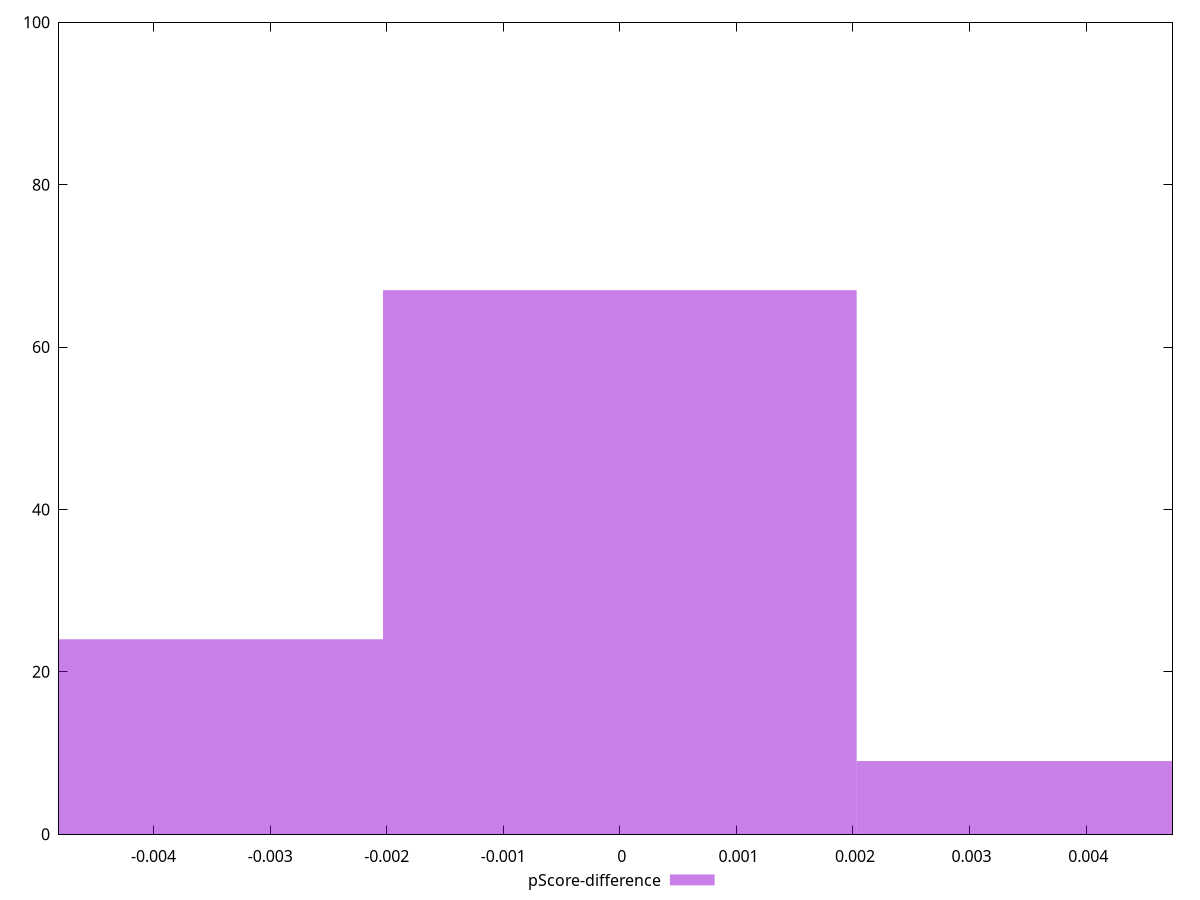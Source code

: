 reset

$pScoreDifference <<EOF
0.004062893748871381 9
0 67
-0.004062893748871381 24
EOF

set key outside below
set boxwidth 0.004062893748871381
set xrange [-0.004811111111111099:0.004740833342075423]
set yrange [0:100]
set trange [0:100]
set style fill transparent solid 0.5 noborder
set terminal svg size 640, 490 enhanced background rgb 'white'
set output "report_00013_2021-02-09T12-04-24.940Z/uses-rel-preconnect/samples/pages+cached+noadtech+nomedia/pScore-difference/histogram.svg"

plot $pScoreDifference title "pScore-difference" with boxes

reset
